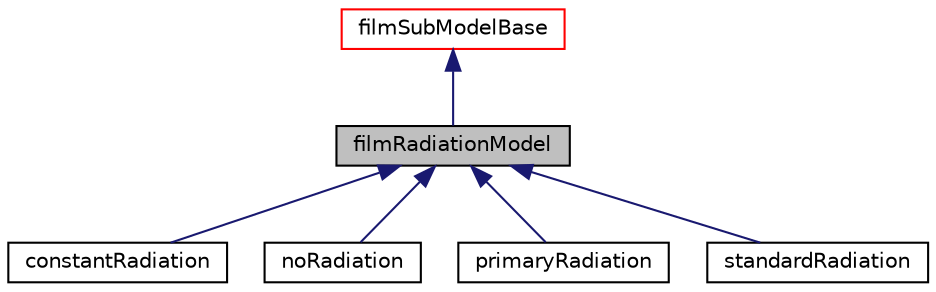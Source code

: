digraph "filmRadiationModel"
{
  bgcolor="transparent";
  edge [fontname="Helvetica",fontsize="10",labelfontname="Helvetica",labelfontsize="10"];
  node [fontname="Helvetica",fontsize="10",shape=record];
  Node1 [label="filmRadiationModel",height=0.2,width=0.4,color="black", fillcolor="grey75", style="filled", fontcolor="black"];
  Node2 -> Node1 [dir="back",color="midnightblue",fontsize="10",style="solid",fontname="Helvetica"];
  Node2 [label="filmSubModelBase",height=0.2,width=0.4,color="red",URL="$a00798.html"];
  Node1 -> Node3 [dir="back",color="midnightblue",fontsize="10",style="solid",fontname="Helvetica"];
  Node3 [label="constantRadiation",height=0.2,width=0.4,color="black",URL="$a00381.html"];
  Node1 -> Node4 [dir="back",color="midnightblue",fontsize="10",style="solid",fontname="Helvetica"];
  Node4 [label="noRadiation",height=0.2,width=0.4,color="black",URL="$a01680.html"];
  Node1 -> Node5 [dir="back",color="midnightblue",fontsize="10",style="solid",fontname="Helvetica"];
  Node5 [label="primaryRadiation",height=0.2,width=0.4,color="black",URL="$a02006.html"];
  Node1 -> Node6 [dir="back",color="midnightblue",fontsize="10",style="solid",fontname="Helvetica"];
  Node6 [label="standardRadiation",height=0.2,width=0.4,color="black",URL="$a02500.html"];
}

